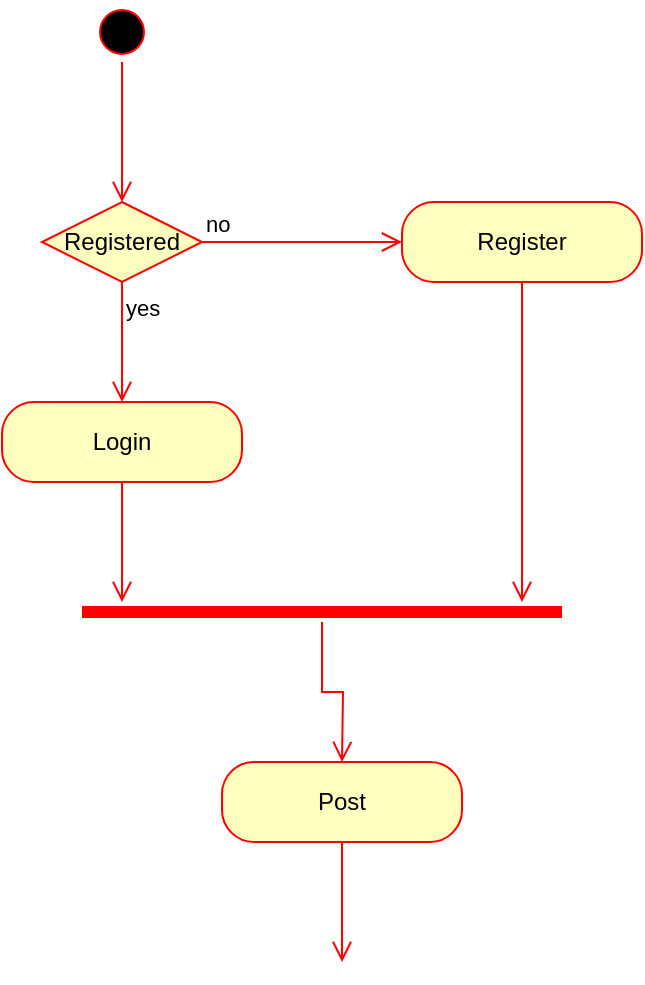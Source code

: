 <mxfile version="20.8.16" type="device"><diagram name="Page-1" id="XEjdGEz8UXscL1c249Xo"><mxGraphModel dx="864" dy="516" grid="1" gridSize="10" guides="1" tooltips="1" connect="1" arrows="1" fold="1" page="1" pageScale="1" pageWidth="850" pageHeight="1100" math="0" shadow="0"><root><mxCell id="0"/><mxCell id="1" parent="0"/><mxCell id="c8KLm8QQP2071-K9e9OQ-1" value="" style="ellipse;html=1;shape=startState;fillColor=#000000;strokeColor=#ff0000;" vertex="1" parent="1"><mxGeometry x="385" y="100" width="30" height="30" as="geometry"/></mxCell><mxCell id="c8KLm8QQP2071-K9e9OQ-2" value="" style="edgeStyle=orthogonalEdgeStyle;html=1;verticalAlign=bottom;endArrow=open;endSize=8;strokeColor=#ff0000;rounded=0;entryX=0.5;entryY=0;entryDx=0;entryDy=0;" edge="1" source="c8KLm8QQP2071-K9e9OQ-1" parent="1" target="c8KLm8QQP2071-K9e9OQ-12"><mxGeometry relative="1" as="geometry"><mxPoint x="405" y="170" as="targetPoint"/><Array as="points"><mxPoint x="400" y="150"/><mxPoint x="400" y="150"/></Array></mxGeometry></mxCell><mxCell id="c8KLm8QQP2071-K9e9OQ-12" value="Registered" style="rhombus;whiteSpace=wrap;html=1;fillColor=#ffffc0;strokeColor=#ff0000;" vertex="1" parent="1"><mxGeometry x="360" y="200" width="80" height="40" as="geometry"/></mxCell><mxCell id="c8KLm8QQP2071-K9e9OQ-13" value="no" style="edgeStyle=orthogonalEdgeStyle;html=1;align=left;verticalAlign=bottom;endArrow=open;endSize=8;strokeColor=#ff0000;rounded=0;" edge="1" source="c8KLm8QQP2071-K9e9OQ-12" parent="1"><mxGeometry x="-1" relative="1" as="geometry"><mxPoint x="540" y="220" as="targetPoint"/></mxGeometry></mxCell><mxCell id="c8KLm8QQP2071-K9e9OQ-14" value="yes" style="edgeStyle=orthogonalEdgeStyle;html=1;align=left;verticalAlign=top;endArrow=open;endSize=8;strokeColor=#ff0000;rounded=0;" edge="1" source="c8KLm8QQP2071-K9e9OQ-12" parent="1"><mxGeometry x="-1" relative="1" as="geometry"><mxPoint x="400" y="300" as="targetPoint"/></mxGeometry></mxCell><mxCell id="c8KLm8QQP2071-K9e9OQ-15" value="Register" style="rounded=1;whiteSpace=wrap;html=1;arcSize=40;fontColor=#000000;fillColor=#ffffc0;strokeColor=#ff0000;" vertex="1" parent="1"><mxGeometry x="540" y="200" width="120" height="40" as="geometry"/></mxCell><mxCell id="c8KLm8QQP2071-K9e9OQ-16" value="" style="edgeStyle=orthogonalEdgeStyle;html=1;verticalAlign=bottom;endArrow=open;endSize=8;strokeColor=#ff0000;rounded=0;" edge="1" source="c8KLm8QQP2071-K9e9OQ-15" parent="1"><mxGeometry relative="1" as="geometry"><mxPoint x="600" y="400" as="targetPoint"/></mxGeometry></mxCell><mxCell id="c8KLm8QQP2071-K9e9OQ-17" value="Login" style="rounded=1;whiteSpace=wrap;html=1;arcSize=40;fontColor=#000000;fillColor=#ffffc0;strokeColor=#ff0000;" vertex="1" parent="1"><mxGeometry x="340" y="300" width="120" height="40" as="geometry"/></mxCell><mxCell id="c8KLm8QQP2071-K9e9OQ-18" value="" style="edgeStyle=orthogonalEdgeStyle;html=1;verticalAlign=bottom;endArrow=open;endSize=8;strokeColor=#ff0000;rounded=0;" edge="1" source="c8KLm8QQP2071-K9e9OQ-17" parent="1"><mxGeometry relative="1" as="geometry"><mxPoint x="400" y="400" as="targetPoint"/></mxGeometry></mxCell><mxCell id="c8KLm8QQP2071-K9e9OQ-19" value="" style="shape=line;html=1;strokeWidth=6;strokeColor=#ff0000;" vertex="1" parent="1"><mxGeometry x="380" y="400" width="240" height="10" as="geometry"/></mxCell><mxCell id="c8KLm8QQP2071-K9e9OQ-20" value="" style="edgeStyle=orthogonalEdgeStyle;html=1;verticalAlign=bottom;endArrow=open;endSize=8;strokeColor=#ff0000;rounded=0;" edge="1" source="c8KLm8QQP2071-K9e9OQ-19" parent="1"><mxGeometry relative="1" as="geometry"><mxPoint x="510" y="480" as="targetPoint"/></mxGeometry></mxCell><mxCell id="c8KLm8QQP2071-K9e9OQ-21" value="Post" style="rounded=1;whiteSpace=wrap;html=1;arcSize=40;fontColor=#000000;fillColor=#ffffc0;strokeColor=#ff0000;" vertex="1" parent="1"><mxGeometry x="450" y="480" width="120" height="40" as="geometry"/></mxCell><mxCell id="c8KLm8QQP2071-K9e9OQ-22" value="" style="edgeStyle=orthogonalEdgeStyle;html=1;verticalAlign=bottom;endArrow=open;endSize=8;strokeColor=#ff0000;rounded=0;" edge="1" source="c8KLm8QQP2071-K9e9OQ-21" parent="1"><mxGeometry relative="1" as="geometry"><mxPoint x="510" y="580" as="targetPoint"/></mxGeometry></mxCell></root></mxGraphModel></diagram></mxfile>